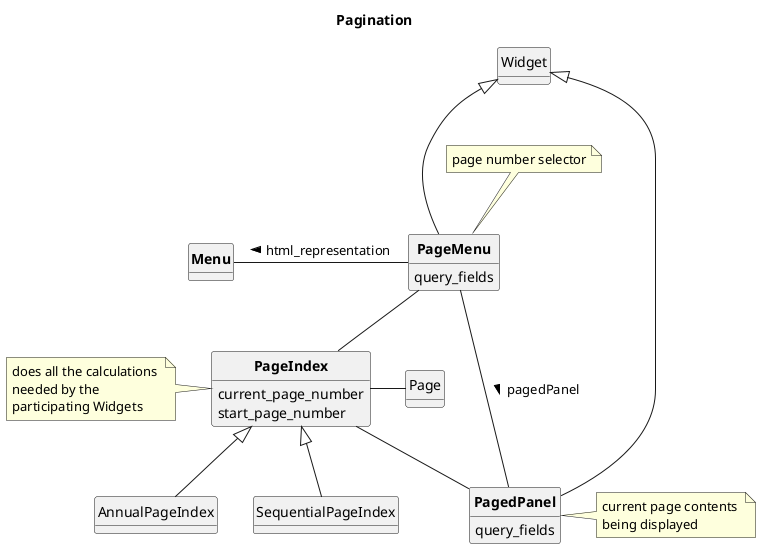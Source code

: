 @startuml

title Pagination

hide methods
hide circle

class "<b>Menu</b>" as Menu
class "<b>PageMenu</b>" as PageMenu{
	query_fields
}
note top: page number selector

class "<b>PagedPanel</b>" as PagedPanel{
	query_fields
}
note right: current page contents \nbeing displayed

class "<b>PageIndex</b>" as PageIndex{
	current_page_number
	start_page_number
}
note left of PageIndex : does all the calculations \nneeded by the \nparticipating Widgets
Widget <|--- PageMenu
Widget <|--- PagedPanel

PageMenu -right- PagedPanel : pagedPanel >
PageMenu -left- Menu : html_representation >
PageMenu -- PageIndex
PageIndex -- PagedPanel
PageIndex -right- Page
PageIndex <|-- AnnualPageIndex
PageIndex <|-- SequentialPageIndex

@enduml
